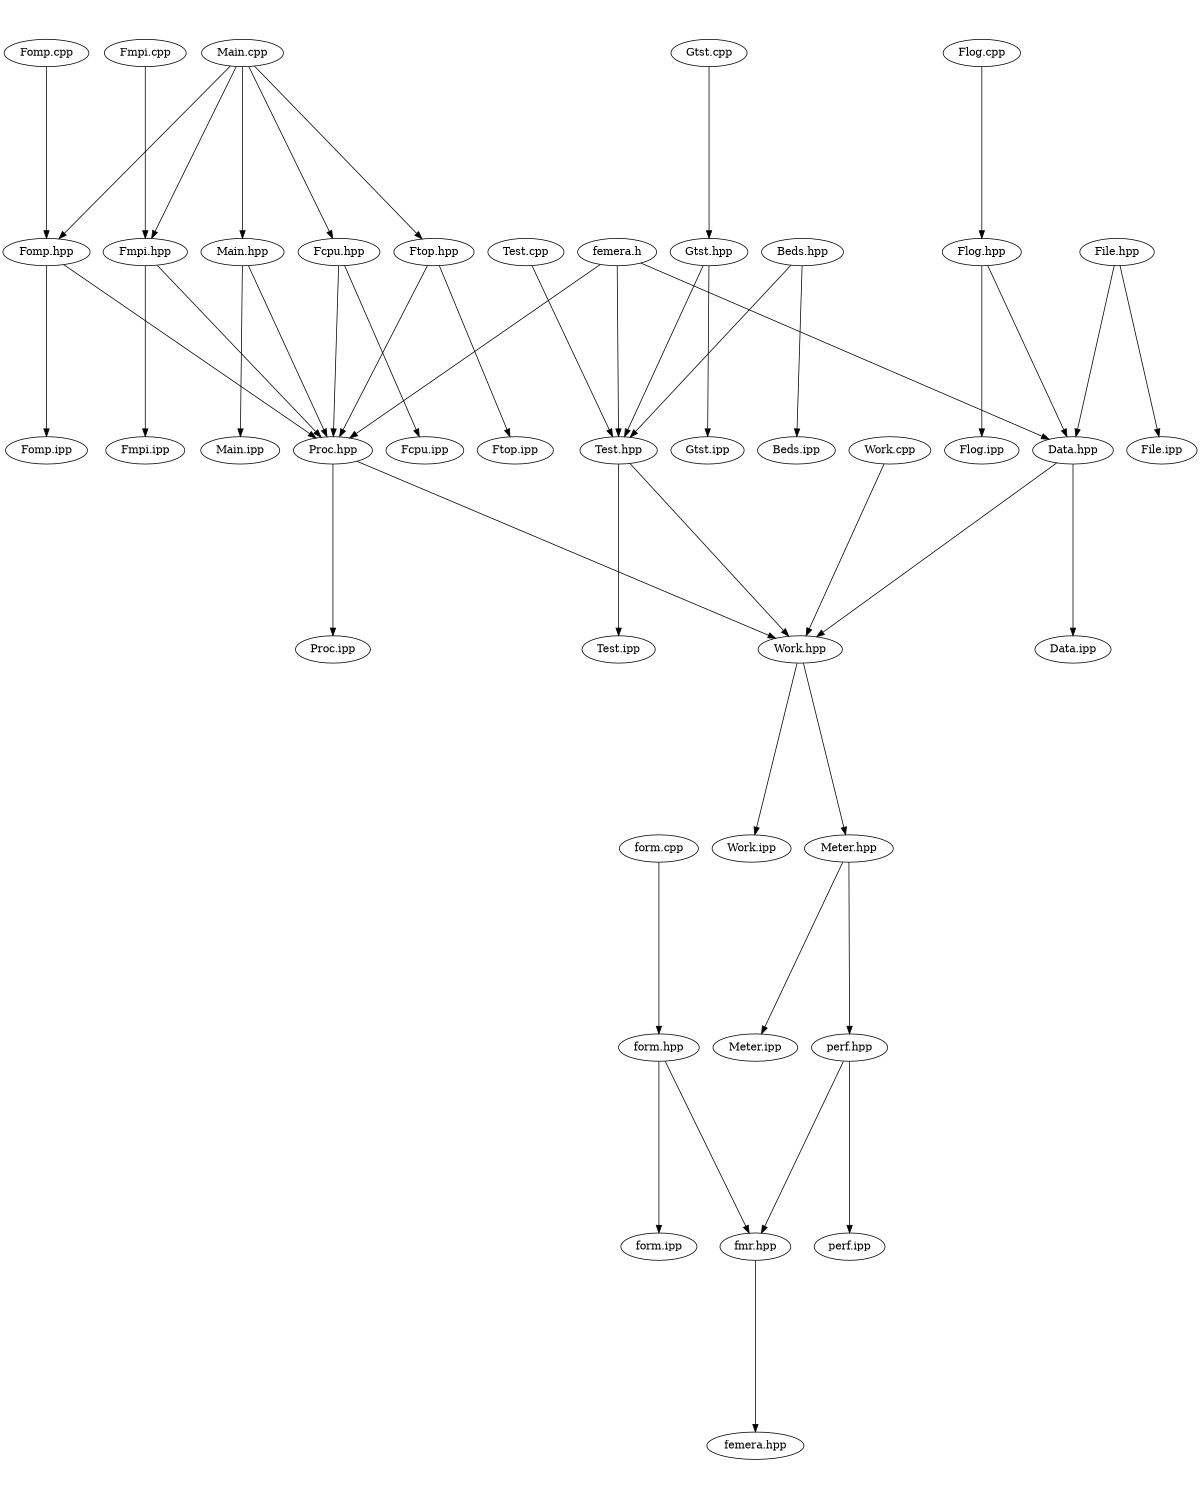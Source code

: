 digraph "source tree" {
    overlap=scale;
    size="8,10";
    ratio="fill";
    fontsize="16";
    fontname="Helvetica";
	clusterrank="local";
	"Meter.hpp" -> "perf.hpp"
	"Main.cpp" -> "Fomp.hpp"
	"Fmpi.hpp" -> "Fmpi.ipp"
	"Fomp.cpp" -> "Fomp.hpp"
	"Main.cpp" -> "Main.hpp"
	"femera.h" -> "Data.hpp"
	"femera.h" -> "Proc.hpp"
	"Proc.hpp" -> "Proc.ipp"
	"Main.cpp" -> "Fmpi.hpp"
	"Main.cpp" -> "Fcpu.hpp"
	"Ftop.hpp" -> "Ftop.ipp"
	"perf.hpp" -> "fmr.hpp"
	"Data.hpp" -> "Data.ipp"
	"Work.hpp" -> "Work.ipp"
	"femera.h" -> "Test.hpp"
	"Main.cpp" -> "Ftop.hpp"
	"Fmpi.hpp" -> "Proc.hpp"
	"Test.hpp" -> "Work.hpp"
	"form.hpp" -> "form.ipp"
	"Gtst.cpp" -> "Gtst.hpp"
	"Fcpu.hpp" -> "Proc.hpp"
	"Fomp.hpp" -> "Proc.hpp"
	"Flog.hpp" -> "Data.hpp"
	"File.hpp" -> "File.ipp"
	"Meter.hpp" -> "Meter.ipp"
	"Fomp.hpp" -> "Fomp.ipp"
	"Gtst.hpp" -> "Gtst.ipp"
	"form.cpp" -> "form.hpp"
	"perf.hpp" -> "perf.ipp"
	"Fmpi.cpp" -> "Fmpi.hpp"
	"Fcpu.hpp" -> "Fcpu.ipp"
	"Work.cpp" -> "Work.hpp"
	"Main.hpp" -> "Main.ipp"
	"Test.cpp" -> "Test.hpp"
	"Ftop.hpp" -> "Proc.hpp"
	"File.hpp" -> "Data.hpp"
	"fmr.hpp" -> "femera.hpp"
	"Beds.hpp" -> "Test.hpp"
	"Proc.hpp" -> "Work.hpp"
	"form.hpp" -> "fmr.hpp"
	"Gtst.hpp" -> "Test.hpp"
	"Data.hpp" -> "Work.hpp"
	"Flog.cpp" -> "Flog.hpp"
	"Beds.hpp" -> "Beds.ipp"
	"Work.hpp" -> "Meter.hpp"
	"Main.hpp" -> "Proc.hpp"
	"Test.hpp" -> "Test.ipp"
	"Flog.hpp" -> "Flog.ipp"
}

